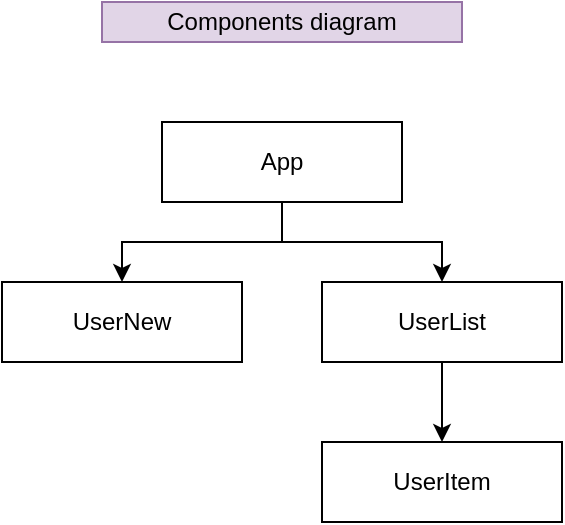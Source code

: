 <mxfile version="14.9.8" type="github">
  <diagram id="C5RBs43oDa-KdzZeNtuy" name="Page-1">
    <mxGraphModel dx="770" dy="701" grid="1" gridSize="10" guides="1" tooltips="1" connect="1" arrows="1" fold="1" page="1" pageScale="1" pageWidth="827" pageHeight="1169" math="0" shadow="0">
      <root>
        <mxCell id="WIyWlLk6GJQsqaUBKTNV-0" />
        <mxCell id="WIyWlLk6GJQsqaUBKTNV-1" parent="WIyWlLk6GJQsqaUBKTNV-0" />
        <mxCell id="Ii9-FA8s8Div9YXWEO6K-4" style="edgeStyle=orthogonalEdgeStyle;rounded=0;orthogonalLoop=1;jettySize=auto;html=1;exitX=0.5;exitY=1;exitDx=0;exitDy=0;entryX=0.5;entryY=0;entryDx=0;entryDy=0;" edge="1" parent="WIyWlLk6GJQsqaUBKTNV-1" source="Ii9-FA8s8Div9YXWEO6K-0" target="Ii9-FA8s8Div9YXWEO6K-1">
          <mxGeometry relative="1" as="geometry" />
        </mxCell>
        <mxCell id="Ii9-FA8s8Div9YXWEO6K-5" style="edgeStyle=orthogonalEdgeStyle;rounded=0;orthogonalLoop=1;jettySize=auto;html=1;exitX=0.5;exitY=1;exitDx=0;exitDy=0;entryX=0.5;entryY=0;entryDx=0;entryDy=0;" edge="1" parent="WIyWlLk6GJQsqaUBKTNV-1" source="Ii9-FA8s8Div9YXWEO6K-0" target="Ii9-FA8s8Div9YXWEO6K-2">
          <mxGeometry relative="1" as="geometry" />
        </mxCell>
        <mxCell id="Ii9-FA8s8Div9YXWEO6K-0" value="App" style="rounded=0;whiteSpace=wrap;html=1;" vertex="1" parent="WIyWlLk6GJQsqaUBKTNV-1">
          <mxGeometry x="280" y="80" width="120" height="40" as="geometry" />
        </mxCell>
        <mxCell id="Ii9-FA8s8Div9YXWEO6K-1" value="UserNew" style="rounded=0;whiteSpace=wrap;html=1;" vertex="1" parent="WIyWlLk6GJQsqaUBKTNV-1">
          <mxGeometry x="200" y="160" width="120" height="40" as="geometry" />
        </mxCell>
        <mxCell id="Ii9-FA8s8Div9YXWEO6K-6" style="edgeStyle=orthogonalEdgeStyle;rounded=0;orthogonalLoop=1;jettySize=auto;html=1;exitX=0.5;exitY=1;exitDx=0;exitDy=0;" edge="1" parent="WIyWlLk6GJQsqaUBKTNV-1" source="Ii9-FA8s8Div9YXWEO6K-2" target="Ii9-FA8s8Div9YXWEO6K-3">
          <mxGeometry relative="1" as="geometry" />
        </mxCell>
        <mxCell id="Ii9-FA8s8Div9YXWEO6K-2" value="UserList" style="rounded=0;whiteSpace=wrap;html=1;" vertex="1" parent="WIyWlLk6GJQsqaUBKTNV-1">
          <mxGeometry x="360" y="160" width="120" height="40" as="geometry" />
        </mxCell>
        <mxCell id="Ii9-FA8s8Div9YXWEO6K-3" value="UserItem" style="rounded=0;whiteSpace=wrap;html=1;" vertex="1" parent="WIyWlLk6GJQsqaUBKTNV-1">
          <mxGeometry x="360" y="240" width="120" height="40" as="geometry" />
        </mxCell>
        <mxCell id="Ii9-FA8s8Div9YXWEO6K-7" value="Components diagram" style="text;html=1;strokeColor=#9673a6;fillColor=#e1d5e7;align=center;verticalAlign=middle;whiteSpace=wrap;rounded=0;" vertex="1" parent="WIyWlLk6GJQsqaUBKTNV-1">
          <mxGeometry x="250" y="20" width="180" height="20" as="geometry" />
        </mxCell>
      </root>
    </mxGraphModel>
  </diagram>
</mxfile>

